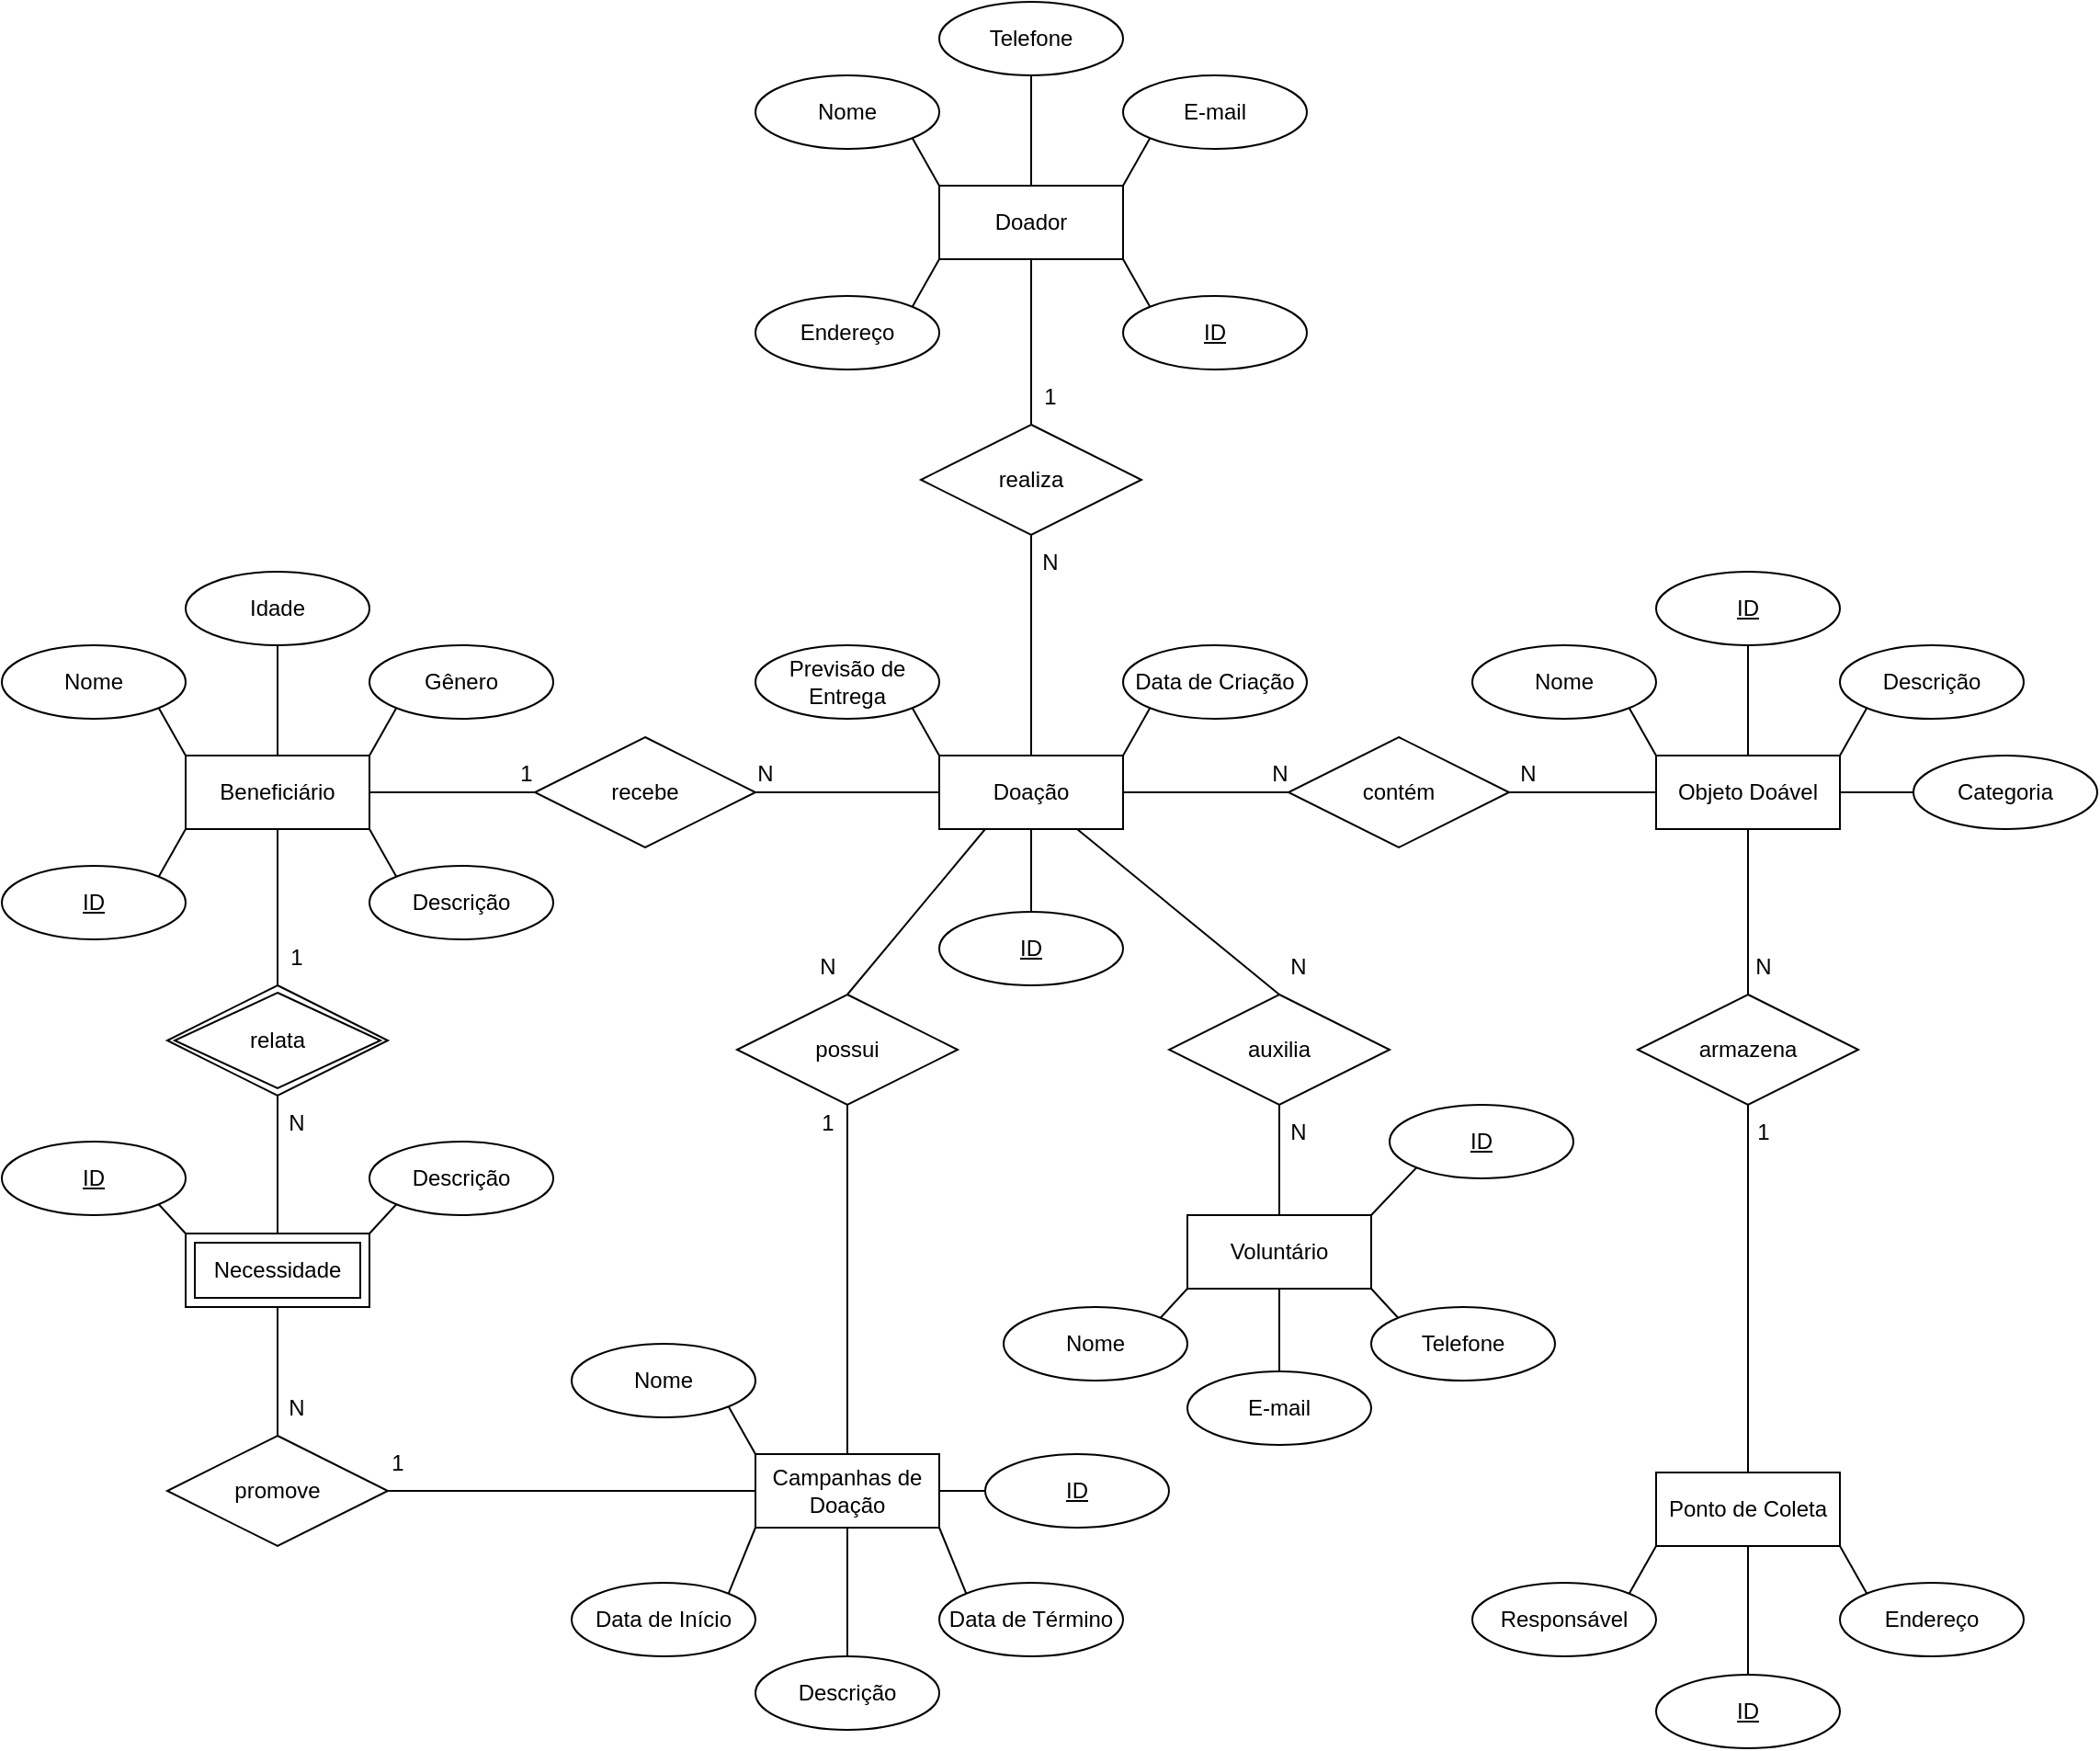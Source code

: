 <mxfile version="24.7.17">
  <diagram name="Página-1" id="pBLr4X96fwQ2ZjiqfxOG">
    <mxGraphModel grid="1" page="1" gridSize="10" guides="1" tooltips="1" connect="1" arrows="1" fold="1" pageScale="1" pageWidth="827" pageHeight="1169" math="0" shadow="0">
      <root>
        <mxCell id="0" />
        <mxCell id="1" parent="0" />
        <mxCell id="Dk4BscwRTzDZ9IHrKNu3-1" value="Doador" style="whiteSpace=wrap;html=1;align=center;" vertex="1" parent="1">
          <mxGeometry x="360" y="110" width="100" height="40" as="geometry" />
        </mxCell>
        <mxCell id="Dk4BscwRTzDZ9IHrKNu3-3" value="Objeto Doável" style="whiteSpace=wrap;html=1;align=center;" vertex="1" parent="1">
          <mxGeometry x="750" y="420" width="100" height="40" as="geometry" />
        </mxCell>
        <mxCell id="Dk4BscwRTzDZ9IHrKNu3-4" value="Doação" style="whiteSpace=wrap;html=1;align=center;" vertex="1" parent="1">
          <mxGeometry x="360" y="420" width="100" height="40" as="geometry" />
        </mxCell>
        <mxCell id="Dk4BscwRTzDZ9IHrKNu3-5" value="Voluntário" style="whiteSpace=wrap;html=1;align=center;" vertex="1" parent="1">
          <mxGeometry x="495" y="670" width="100" height="40" as="geometry" />
        </mxCell>
        <mxCell id="Dk4BscwRTzDZ9IHrKNu3-6" value="Ponto de Coleta" style="whiteSpace=wrap;html=1;align=center;" vertex="1" parent="1">
          <mxGeometry x="750" y="810" width="100" height="40" as="geometry" />
        </mxCell>
        <mxCell id="Dk4BscwRTzDZ9IHrKNu3-8" value="Campanhas de Doação" style="whiteSpace=wrap;html=1;align=center;" vertex="1" parent="1">
          <mxGeometry x="260" y="800" width="100" height="40" as="geometry" />
        </mxCell>
        <mxCell id="Dk4BscwRTzDZ9IHrKNu3-9" value="Nome" style="ellipse;whiteSpace=wrap;html=1;align=center;perimeterSpacing=0;" vertex="1" parent="1">
          <mxGeometry x="260" y="50" width="100" height="40" as="geometry" />
        </mxCell>
        <mxCell id="Dk4BscwRTzDZ9IHrKNu3-10" value="E-mail" style="ellipse;whiteSpace=wrap;html=1;align=center;perimeterSpacing=0;" vertex="1" parent="1">
          <mxGeometry x="460" y="50" width="100" height="40" as="geometry" />
        </mxCell>
        <mxCell id="Dk4BscwRTzDZ9IHrKNu3-11" value="Telefone" style="ellipse;whiteSpace=wrap;html=1;align=center;perimeterSpacing=0;" vertex="1" parent="1">
          <mxGeometry x="360" y="10" width="100" height="40" as="geometry" />
        </mxCell>
        <mxCell id="Dk4BscwRTzDZ9IHrKNu3-13" value="Endereço" style="ellipse;whiteSpace=wrap;html=1;align=center;perimeterSpacing=0;" vertex="1" parent="1">
          <mxGeometry x="260" y="170" width="100" height="40" as="geometry" />
        </mxCell>
        <mxCell id="Dk4BscwRTzDZ9IHrKNu3-14" value="Beneficiário" style="whiteSpace=wrap;html=1;align=center;" vertex="1" parent="1">
          <mxGeometry x="-50" y="420" width="100" height="40" as="geometry" />
        </mxCell>
        <mxCell id="Dk4BscwRTzDZ9IHrKNu3-15" value="Nome" style="ellipse;whiteSpace=wrap;html=1;align=center;" vertex="1" parent="1">
          <mxGeometry x="-150" y="360" width="100" height="40" as="geometry" />
        </mxCell>
        <mxCell id="Dk4BscwRTzDZ9IHrKNu3-16" value="Idade" style="ellipse;whiteSpace=wrap;html=1;align=center;" vertex="1" parent="1">
          <mxGeometry x="-50" y="320" width="100" height="40" as="geometry" />
        </mxCell>
        <mxCell id="Dk4BscwRTzDZ9IHrKNu3-17" value="Gênero" style="ellipse;whiteSpace=wrap;html=1;align=center;" vertex="1" parent="1">
          <mxGeometry x="50" y="360" width="100" height="40" as="geometry" />
        </mxCell>
        <mxCell id="Dk4BscwRTzDZ9IHrKNu3-19" value="Nome" style="ellipse;whiteSpace=wrap;html=1;align=center;" vertex="1" parent="1">
          <mxGeometry x="650" y="360" width="100" height="40" as="geometry" />
        </mxCell>
        <mxCell id="Dk4BscwRTzDZ9IHrKNu3-22" value="Categoria" style="ellipse;whiteSpace=wrap;html=1;align=center;" vertex="1" parent="1">
          <mxGeometry x="890" y="420" width="100" height="40" as="geometry" />
        </mxCell>
        <mxCell id="Dk4BscwRTzDZ9IHrKNu3-23" value="Descrição" style="ellipse;whiteSpace=wrap;html=1;align=center;" vertex="1" parent="1">
          <mxGeometry x="850" y="360" width="100" height="40" as="geometry" />
        </mxCell>
        <mxCell id="Dk4BscwRTzDZ9IHrKNu3-29" value="Data de Criação" style="ellipse;whiteSpace=wrap;html=1;align=center;" vertex="1" parent="1">
          <mxGeometry x="460" y="360" width="100" height="40" as="geometry" />
        </mxCell>
        <mxCell id="Dk4BscwRTzDZ9IHrKNu3-30" value="Previsão de Entrega" style="ellipse;whiteSpace=wrap;html=1;align=center;" vertex="1" parent="1">
          <mxGeometry x="260" y="360" width="100" height="40" as="geometry" />
        </mxCell>
        <mxCell id="Dk4BscwRTzDZ9IHrKNu3-31" value="Nome" style="ellipse;whiteSpace=wrap;html=1;align=center;" vertex="1" parent="1">
          <mxGeometry x="395" y="720" width="100" height="40" as="geometry" />
        </mxCell>
        <mxCell id="Dk4BscwRTzDZ9IHrKNu3-33" value="Telefone" style="ellipse;whiteSpace=wrap;html=1;align=center;" vertex="1" parent="1">
          <mxGeometry x="595" y="720" width="100" height="40" as="geometry" />
        </mxCell>
        <mxCell id="Dk4BscwRTzDZ9IHrKNu3-34" value="E-mail" style="ellipse;whiteSpace=wrap;html=1;align=center;" vertex="1" parent="1">
          <mxGeometry x="495" y="755" width="100" height="40" as="geometry" />
        </mxCell>
        <mxCell id="Dk4BscwRTzDZ9IHrKNu3-35" value="Endereço" style="ellipse;whiteSpace=wrap;html=1;align=center;" vertex="1" parent="1">
          <mxGeometry x="850" y="870" width="100" height="40" as="geometry" />
        </mxCell>
        <mxCell id="Dk4BscwRTzDZ9IHrKNu3-36" value="Responsável" style="ellipse;whiteSpace=wrap;html=1;align=center;" vertex="1" parent="1">
          <mxGeometry x="650" y="870" width="100" height="40" as="geometry" />
        </mxCell>
        <mxCell id="Dk4BscwRTzDZ9IHrKNu3-38" value="Descrição" style="ellipse;whiteSpace=wrap;html=1;align=center;" vertex="1" parent="1">
          <mxGeometry x="50" y="630" width="100" height="40" as="geometry" />
        </mxCell>
        <mxCell id="Dk4BscwRTzDZ9IHrKNu3-40" value="Descrição" style="ellipse;whiteSpace=wrap;html=1;align=center;" vertex="1" parent="1">
          <mxGeometry x="260" y="910" width="100" height="40" as="geometry" />
        </mxCell>
        <mxCell id="Dk4BscwRTzDZ9IHrKNu3-41" value="Nome" style="ellipse;whiteSpace=wrap;html=1;align=center;" vertex="1" parent="1">
          <mxGeometry x="160" y="740" width="100" height="40" as="geometry" />
        </mxCell>
        <mxCell id="Dk4BscwRTzDZ9IHrKNu3-42" value="Data de Início" style="ellipse;whiteSpace=wrap;html=1;align=center;" vertex="1" parent="1">
          <mxGeometry x="160" y="870" width="100" height="40" as="geometry" />
        </mxCell>
        <mxCell id="Dk4BscwRTzDZ9IHrKNu3-43" value="Data de Término" style="ellipse;whiteSpace=wrap;html=1;align=center;" vertex="1" parent="1">
          <mxGeometry x="360" y="870" width="100" height="40" as="geometry" />
        </mxCell>
        <mxCell id="Dk4BscwRTzDZ9IHrKNu3-44" value="" style="endArrow=none;html=1;rounded=0;exitX=0.5;exitY=1;exitDx=0;exitDy=0;entryX=0.5;entryY=0;entryDx=0;entryDy=0;" edge="1" parent="1" source="Dk4BscwRTzDZ9IHrKNu3-11" target="Dk4BscwRTzDZ9IHrKNu3-1">
          <mxGeometry relative="1" as="geometry">
            <mxPoint x="420" y="50" as="sourcePoint" />
            <mxPoint x="580" y="50" as="targetPoint" />
          </mxGeometry>
        </mxCell>
        <mxCell id="Dk4BscwRTzDZ9IHrKNu3-45" value="" style="endArrow=none;html=1;rounded=0;exitX=1;exitY=1;exitDx=0;exitDy=0;entryX=0;entryY=0;entryDx=0;entryDy=0;" edge="1" parent="1" source="Dk4BscwRTzDZ9IHrKNu3-9" target="Dk4BscwRTzDZ9IHrKNu3-1">
          <mxGeometry relative="1" as="geometry">
            <mxPoint x="420" y="50" as="sourcePoint" />
            <mxPoint x="580" y="50" as="targetPoint" />
          </mxGeometry>
        </mxCell>
        <mxCell id="Dk4BscwRTzDZ9IHrKNu3-46" value="" style="endArrow=none;html=1;rounded=0;exitX=1;exitY=0;exitDx=0;exitDy=0;entryX=0;entryY=1;entryDx=0;entryDy=0;" edge="1" parent="1" source="Dk4BscwRTzDZ9IHrKNu3-1" target="Dk4BscwRTzDZ9IHrKNu3-10">
          <mxGeometry relative="1" as="geometry">
            <mxPoint x="420" y="50" as="sourcePoint" />
            <mxPoint x="580" y="50" as="targetPoint" />
          </mxGeometry>
        </mxCell>
        <mxCell id="Dk4BscwRTzDZ9IHrKNu3-47" value="" style="endArrow=none;html=1;rounded=0;exitX=0;exitY=1;exitDx=0;exitDy=0;entryX=1;entryY=0;entryDx=0;entryDy=0;" edge="1" parent="1" source="Dk4BscwRTzDZ9IHrKNu3-1" target="Dk4BscwRTzDZ9IHrKNu3-13">
          <mxGeometry relative="1" as="geometry">
            <mxPoint x="400" y="140" as="sourcePoint" />
            <mxPoint x="560" y="140" as="targetPoint" />
          </mxGeometry>
        </mxCell>
        <mxCell id="Dk4BscwRTzDZ9IHrKNu3-48" value="" style="endArrow=none;html=1;rounded=0;exitX=1;exitY=1;exitDx=0;exitDy=0;entryX=0;entryY=0;entryDx=0;entryDy=0;" edge="1" parent="1" source="Dk4BscwRTzDZ9IHrKNu3-15" target="Dk4BscwRTzDZ9IHrKNu3-14">
          <mxGeometry relative="1" as="geometry">
            <mxPoint x="-220" y="450" as="sourcePoint" />
            <mxPoint x="-60" y="450" as="targetPoint" />
          </mxGeometry>
        </mxCell>
        <mxCell id="Dk4BscwRTzDZ9IHrKNu3-49" value="" style="endArrow=none;html=1;rounded=0;exitX=0;exitY=1;exitDx=0;exitDy=0;entryX=1;entryY=0;entryDx=0;entryDy=0;" edge="1" parent="1" source="Dk4BscwRTzDZ9IHrKNu3-17" target="Dk4BscwRTzDZ9IHrKNu3-14">
          <mxGeometry relative="1" as="geometry">
            <mxPoint x="-220" y="450" as="sourcePoint" />
            <mxPoint x="-60" y="450" as="targetPoint" />
          </mxGeometry>
        </mxCell>
        <mxCell id="Dk4BscwRTzDZ9IHrKNu3-50" value="" style="endArrow=none;html=1;rounded=0;exitX=0.5;exitY=1;exitDx=0;exitDy=0;entryX=0.5;entryY=0;entryDx=0;entryDy=0;" edge="1" parent="1" source="Dk4BscwRTzDZ9IHrKNu3-16" target="Dk4BscwRTzDZ9IHrKNu3-14">
          <mxGeometry relative="1" as="geometry">
            <mxPoint x="-220" y="450" as="sourcePoint" />
            <mxPoint x="-60" y="450" as="targetPoint" />
          </mxGeometry>
        </mxCell>
        <mxCell id="Dk4BscwRTzDZ9IHrKNu3-51" value="realiza" style="shape=rhombus;perimeter=rhombusPerimeter;whiteSpace=wrap;html=1;align=center;" vertex="1" parent="1">
          <mxGeometry x="350" y="240" width="120" height="60" as="geometry" />
        </mxCell>
        <mxCell id="Dk4BscwRTzDZ9IHrKNu3-52" value="" style="endArrow=none;html=1;rounded=0;exitX=0.5;exitY=1;exitDx=0;exitDy=0;entryX=0.5;entryY=0;entryDx=0;entryDy=0;" edge="1" parent="1" source="Dk4BscwRTzDZ9IHrKNu3-1" target="Dk4BscwRTzDZ9IHrKNu3-51">
          <mxGeometry relative="1" as="geometry">
            <mxPoint x="450" y="300" as="sourcePoint" />
            <mxPoint x="409" y="240" as="targetPoint" />
          </mxGeometry>
        </mxCell>
        <mxCell id="Dk4BscwRTzDZ9IHrKNu3-53" value="" style="endArrow=none;html=1;rounded=0;exitX=0.5;exitY=1;exitDx=0;exitDy=0;entryX=0.5;entryY=0;entryDx=0;entryDy=0;" edge="1" parent="1" source="Dk4BscwRTzDZ9IHrKNu3-51" target="Dk4BscwRTzDZ9IHrKNu3-4">
          <mxGeometry relative="1" as="geometry">
            <mxPoint x="450" y="310" as="sourcePoint" />
            <mxPoint x="610" y="310" as="targetPoint" />
          </mxGeometry>
        </mxCell>
        <mxCell id="Dk4BscwRTzDZ9IHrKNu3-55" value="" style="endArrow=none;html=1;rounded=0;exitX=0;exitY=1;exitDx=0;exitDy=0;entryX=1;entryY=0;entryDx=0;entryDy=0;" edge="1" parent="1" source="Dk4BscwRTzDZ9IHrKNu3-29" target="Dk4BscwRTzDZ9IHrKNu3-4">
          <mxGeometry relative="1" as="geometry">
            <mxPoint x="430" y="420" as="sourcePoint" />
            <mxPoint x="590" y="420" as="targetPoint" />
          </mxGeometry>
        </mxCell>
        <mxCell id="Dk4BscwRTzDZ9IHrKNu3-57" value="" style="endArrow=none;html=1;rounded=0;exitX=0;exitY=0;exitDx=0;exitDy=0;entryX=1;entryY=1;entryDx=0;entryDy=0;" edge="1" parent="1" source="Dk4BscwRTzDZ9IHrKNu3-4" target="Dk4BscwRTzDZ9IHrKNu3-30">
          <mxGeometry relative="1" as="geometry">
            <mxPoint x="430" y="420" as="sourcePoint" />
            <mxPoint x="590" y="420" as="targetPoint" />
          </mxGeometry>
        </mxCell>
        <mxCell id="Dk4BscwRTzDZ9IHrKNu3-61" value="" style="endArrow=none;html=1;rounded=0;exitX=1;exitY=0.5;exitDx=0;exitDy=0;entryX=0;entryY=0.5;entryDx=0;entryDy=0;" edge="1" parent="1" source="Dk4BscwRTzDZ9IHrKNu3-3" target="Dk4BscwRTzDZ9IHrKNu3-22">
          <mxGeometry relative="1" as="geometry">
            <mxPoint x="790" y="450" as="sourcePoint" />
            <mxPoint x="950" y="450" as="targetPoint" />
          </mxGeometry>
        </mxCell>
        <mxCell id="Dk4BscwRTzDZ9IHrKNu3-62" value="" style="endArrow=none;html=1;rounded=0;exitX=0;exitY=1;exitDx=0;exitDy=0;entryX=1;entryY=0;entryDx=0;entryDy=0;" edge="1" parent="1" source="Dk4BscwRTzDZ9IHrKNu3-23" target="Dk4BscwRTzDZ9IHrKNu3-3">
          <mxGeometry relative="1" as="geometry">
            <mxPoint x="790" y="450" as="sourcePoint" />
            <mxPoint x="950" y="450" as="targetPoint" />
          </mxGeometry>
        </mxCell>
        <mxCell id="Dk4BscwRTzDZ9IHrKNu3-63" value="" style="endArrow=none;html=1;rounded=0;exitX=1;exitY=1;exitDx=0;exitDy=0;entryX=0;entryY=0;entryDx=0;entryDy=0;" edge="1" parent="1" source="Dk4BscwRTzDZ9IHrKNu3-19" target="Dk4BscwRTzDZ9IHrKNu3-3">
          <mxGeometry relative="1" as="geometry">
            <mxPoint x="790" y="450" as="sourcePoint" />
            <mxPoint x="950" y="450" as="targetPoint" />
          </mxGeometry>
        </mxCell>
        <mxCell id="Dk4BscwRTzDZ9IHrKNu3-64" value="recebe" style="shape=rhombus;perimeter=rhombusPerimeter;whiteSpace=wrap;html=1;align=center;" vertex="1" parent="1">
          <mxGeometry x="140" y="410" width="120" height="60" as="geometry" />
        </mxCell>
        <mxCell id="Dk4BscwRTzDZ9IHrKNu3-65" value="contém" style="shape=rhombus;perimeter=rhombusPerimeter;whiteSpace=wrap;html=1;align=center;" vertex="1" parent="1">
          <mxGeometry x="550" y="410" width="120" height="60" as="geometry" />
        </mxCell>
        <mxCell id="Dk4BscwRTzDZ9IHrKNu3-66" value="auxilia" style="shape=rhombus;perimeter=rhombusPerimeter;whiteSpace=wrap;html=1;align=center;" vertex="1" parent="1">
          <mxGeometry x="485" y="550" width="120" height="60" as="geometry" />
        </mxCell>
        <mxCell id="Dk4BscwRTzDZ9IHrKNu3-69" value="" style="endArrow=none;html=1;rounded=0;exitX=1;exitY=0.5;exitDx=0;exitDy=0;entryX=0;entryY=0.5;entryDx=0;entryDy=0;" edge="1" parent="1" source="Dk4BscwRTzDZ9IHrKNu3-65" target="Dk4BscwRTzDZ9IHrKNu3-3">
          <mxGeometry relative="1" as="geometry">
            <mxPoint x="660" y="450" as="sourcePoint" />
            <mxPoint x="820" y="450" as="targetPoint" />
          </mxGeometry>
        </mxCell>
        <mxCell id="Dk4BscwRTzDZ9IHrKNu3-71" value="" style="endArrow=none;html=1;rounded=0;exitX=1;exitY=0.5;exitDx=0;exitDy=0;entryX=0;entryY=0.5;entryDx=0;entryDy=0;" edge="1" parent="1" source="Dk4BscwRTzDZ9IHrKNu3-4" target="Dk4BscwRTzDZ9IHrKNu3-65">
          <mxGeometry relative="1" as="geometry">
            <mxPoint x="660" y="450" as="sourcePoint" />
            <mxPoint x="820" y="450" as="targetPoint" />
          </mxGeometry>
        </mxCell>
        <mxCell id="Dk4BscwRTzDZ9IHrKNu3-73" value="" style="endArrow=none;html=1;rounded=0;exitX=1;exitY=0.5;exitDx=0;exitDy=0;entryX=0;entryY=0.5;entryDx=0;entryDy=0;" edge="1" parent="1" source="Dk4BscwRTzDZ9IHrKNu3-64" target="Dk4BscwRTzDZ9IHrKNu3-4">
          <mxGeometry relative="1" as="geometry">
            <mxPoint x="270" y="410" as="sourcePoint" />
            <mxPoint x="430" y="410" as="targetPoint" />
          </mxGeometry>
        </mxCell>
        <mxCell id="Dk4BscwRTzDZ9IHrKNu3-74" value="" style="endArrow=none;html=1;rounded=0;exitX=1;exitY=0.5;exitDx=0;exitDy=0;entryX=0;entryY=0.5;entryDx=0;entryDy=0;" edge="1" parent="1" source="Dk4BscwRTzDZ9IHrKNu3-14" target="Dk4BscwRTzDZ9IHrKNu3-64">
          <mxGeometry relative="1" as="geometry">
            <mxPoint x="220" y="430" as="sourcePoint" />
            <mxPoint x="380" y="430" as="targetPoint" />
          </mxGeometry>
        </mxCell>
        <mxCell id="Dk4BscwRTzDZ9IHrKNu3-76" value="" style="endArrow=none;html=1;rounded=0;exitX=0.75;exitY=1;exitDx=0;exitDy=0;entryX=0.5;entryY=0;entryDx=0;entryDy=0;" edge="1" parent="1" source="Dk4BscwRTzDZ9IHrKNu3-4" target="Dk4BscwRTzDZ9IHrKNu3-66">
          <mxGeometry relative="1" as="geometry">
            <mxPoint x="410" y="630" as="sourcePoint" />
            <mxPoint x="570" y="630" as="targetPoint" />
          </mxGeometry>
        </mxCell>
        <mxCell id="Dk4BscwRTzDZ9IHrKNu3-77" value="" style="endArrow=none;html=1;rounded=0;exitX=0.5;exitY=1;exitDx=0;exitDy=0;entryX=0.5;entryY=0;entryDx=0;entryDy=0;" edge="1" parent="1" source="Dk4BscwRTzDZ9IHrKNu3-5" target="Dk4BscwRTzDZ9IHrKNu3-34">
          <mxGeometry relative="1" as="geometry">
            <mxPoint x="605" y="730" as="sourcePoint" />
            <mxPoint x="765" y="730" as="targetPoint" />
          </mxGeometry>
        </mxCell>
        <mxCell id="Dk4BscwRTzDZ9IHrKNu3-78" value="" style="endArrow=none;html=1;rounded=0;exitX=1;exitY=1;exitDx=0;exitDy=0;entryX=0;entryY=0;entryDx=0;entryDy=0;" edge="1" parent="1" source="Dk4BscwRTzDZ9IHrKNu3-5" target="Dk4BscwRTzDZ9IHrKNu3-33">
          <mxGeometry relative="1" as="geometry">
            <mxPoint x="605" y="730" as="sourcePoint" />
            <mxPoint x="765" y="730" as="targetPoint" />
          </mxGeometry>
        </mxCell>
        <mxCell id="Dk4BscwRTzDZ9IHrKNu3-79" value="" style="endArrow=none;html=1;rounded=0;exitX=0;exitY=1;exitDx=0;exitDy=0;entryX=1;entryY=0;entryDx=0;entryDy=0;" edge="1" parent="1" source="Dk4BscwRTzDZ9IHrKNu3-5" target="Dk4BscwRTzDZ9IHrKNu3-31">
          <mxGeometry relative="1" as="geometry">
            <mxPoint x="605" y="730" as="sourcePoint" />
            <mxPoint x="765" y="730" as="targetPoint" />
          </mxGeometry>
        </mxCell>
        <mxCell id="Dk4BscwRTzDZ9IHrKNu3-80" value="" style="endArrow=none;html=1;rounded=0;exitX=0.5;exitY=1;exitDx=0;exitDy=0;entryX=0.5;entryY=0;entryDx=0;entryDy=0;" edge="1" parent="1" source="Dk4BscwRTzDZ9IHrKNu3-66" target="Dk4BscwRTzDZ9IHrKNu3-5">
          <mxGeometry relative="1" as="geometry">
            <mxPoint x="565" y="675" as="sourcePoint" />
            <mxPoint x="725" y="675" as="targetPoint" />
          </mxGeometry>
        </mxCell>
        <mxCell id="Dk4BscwRTzDZ9IHrKNu3-81" value="armazena" style="shape=rhombus;perimeter=rhombusPerimeter;whiteSpace=wrap;html=1;align=center;" vertex="1" parent="1">
          <mxGeometry x="740" y="550" width="120" height="60" as="geometry" />
        </mxCell>
        <mxCell id="Dk4BscwRTzDZ9IHrKNu3-83" value="" style="endArrow=none;html=1;rounded=0;exitX=0.5;exitY=1;exitDx=0;exitDy=0;entryX=0.5;entryY=0;entryDx=0;entryDy=0;" edge="1" parent="1" source="Dk4BscwRTzDZ9IHrKNu3-81" target="Dk4BscwRTzDZ9IHrKNu3-6">
          <mxGeometry relative="1" as="geometry">
            <mxPoint x="700" y="700" as="sourcePoint" />
            <mxPoint x="730" y="785" as="targetPoint" />
          </mxGeometry>
        </mxCell>
        <mxCell id="Dk4BscwRTzDZ9IHrKNu3-84" value="" style="endArrow=none;html=1;rounded=0;exitX=0.5;exitY=1;exitDx=0;exitDy=0;entryX=0.5;entryY=0;entryDx=0;entryDy=0;" edge="1" parent="1" source="Dk4BscwRTzDZ9IHrKNu3-3" target="Dk4BscwRTzDZ9IHrKNu3-81">
          <mxGeometry relative="1" as="geometry">
            <mxPoint x="740" y="580" as="sourcePoint" />
            <mxPoint x="900" y="580" as="targetPoint" />
          </mxGeometry>
        </mxCell>
        <mxCell id="Dk4BscwRTzDZ9IHrKNu3-85" value="" style="endArrow=none;html=1;rounded=0;exitX=1;exitY=0;exitDx=0;exitDy=0;entryX=0;entryY=1;entryDx=0;entryDy=0;" edge="1" parent="1" source="Dk4BscwRTzDZ9IHrKNu3-36" target="Dk4BscwRTzDZ9IHrKNu3-6">
          <mxGeometry relative="1" as="geometry">
            <mxPoint x="730" y="835" as="sourcePoint" />
            <mxPoint x="890" y="835" as="targetPoint" />
          </mxGeometry>
        </mxCell>
        <mxCell id="Dk4BscwRTzDZ9IHrKNu3-86" value="" style="endArrow=none;html=1;rounded=0;exitX=1;exitY=1;exitDx=0;exitDy=0;entryX=0;entryY=0;entryDx=0;entryDy=0;" edge="1" parent="1" source="Dk4BscwRTzDZ9IHrKNu3-6" target="Dk4BscwRTzDZ9IHrKNu3-35">
          <mxGeometry relative="1" as="geometry">
            <mxPoint x="870" y="875" as="sourcePoint" />
            <mxPoint x="1030" y="875" as="targetPoint" />
          </mxGeometry>
        </mxCell>
        <mxCell id="Dk4BscwRTzDZ9IHrKNu3-88" value="" style="endArrow=none;html=1;rounded=0;exitX=0.5;exitY=1;exitDx=0;exitDy=0;entryX=0.5;entryY=0;entryDx=0;entryDy=0;" edge="1" parent="1" source="Dk4BscwRTzDZ9IHrKNu3-14" target="Dk4BscwRTzDZ9IHrKNu3-91">
          <mxGeometry relative="1" as="geometry">
            <mxPoint x="-150" y="510" as="sourcePoint" />
            <mxPoint y="545" as="targetPoint" />
          </mxGeometry>
        </mxCell>
        <mxCell id="Dk4BscwRTzDZ9IHrKNu3-89" value="" style="endArrow=none;html=1;rounded=0;exitX=0.5;exitY=1;exitDx=0;exitDy=0;entryX=0.5;entryY=0;entryDx=0;entryDy=0;" edge="1" parent="1" source="Dk4BscwRTzDZ9IHrKNu3-91" target="Dk4BscwRTzDZ9IHrKNu3-92">
          <mxGeometry relative="1" as="geometry">
            <mxPoint y="590" as="sourcePoint" />
            <mxPoint y="655" as="targetPoint" />
          </mxGeometry>
        </mxCell>
        <mxCell id="Dk4BscwRTzDZ9IHrKNu3-90" value="" style="endArrow=none;html=1;rounded=0;exitX=1;exitY=0;exitDx=0;exitDy=0;entryX=0;entryY=1;entryDx=0;entryDy=0;" edge="1" parent="1" source="Dk4BscwRTzDZ9IHrKNu3-92" target="Dk4BscwRTzDZ9IHrKNu3-38">
          <mxGeometry relative="1" as="geometry">
            <mxPoint x="50" y="655" as="sourcePoint" />
            <mxPoint x="410" y="685" as="targetPoint" />
          </mxGeometry>
        </mxCell>
        <mxCell id="Dk4BscwRTzDZ9IHrKNu3-91" value="relata" style="shape=rhombus;double=1;perimeter=rhombusPerimeter;whiteSpace=wrap;html=1;align=center;" vertex="1" parent="1">
          <mxGeometry x="-60" y="545" width="120" height="60" as="geometry" />
        </mxCell>
        <mxCell id="Dk4BscwRTzDZ9IHrKNu3-92" value="Necessidade" style="shape=ext;margin=3;double=1;whiteSpace=wrap;html=1;align=center;" vertex="1" parent="1">
          <mxGeometry x="-50" y="680" width="100" height="40" as="geometry" />
        </mxCell>
        <mxCell id="Dk4BscwRTzDZ9IHrKNu3-94" value="promove" style="shape=rhombus;perimeter=rhombusPerimeter;whiteSpace=wrap;html=1;align=center;" vertex="1" parent="1">
          <mxGeometry x="-60" y="790" width="120" height="60" as="geometry" />
        </mxCell>
        <mxCell id="Dk4BscwRTzDZ9IHrKNu3-95" value="" style="endArrow=none;html=1;rounded=0;exitX=1;exitY=0;exitDx=0;exitDy=0;entryX=0;entryY=1;entryDx=0;entryDy=0;" edge="1" parent="1" source="Dk4BscwRTzDZ9IHrKNu3-42" target="Dk4BscwRTzDZ9IHrKNu3-8">
          <mxGeometry relative="1" as="geometry">
            <mxPoint x="70" y="850" as="sourcePoint" />
            <mxPoint x="230" y="850" as="targetPoint" />
          </mxGeometry>
        </mxCell>
        <mxCell id="Dk4BscwRTzDZ9IHrKNu3-96" value="" style="endArrow=none;html=1;rounded=0;exitX=1;exitY=1;exitDx=0;exitDy=0;entryX=0;entryY=0;entryDx=0;entryDy=0;" edge="1" parent="1" source="Dk4BscwRTzDZ9IHrKNu3-8" target="Dk4BscwRTzDZ9IHrKNu3-43">
          <mxGeometry relative="1" as="geometry">
            <mxPoint x="400" y="850" as="sourcePoint" />
            <mxPoint x="560" y="850" as="targetPoint" />
          </mxGeometry>
        </mxCell>
        <mxCell id="Dk4BscwRTzDZ9IHrKNu3-97" value="" style="endArrow=none;html=1;rounded=0;exitX=0.5;exitY=1;exitDx=0;exitDy=0;entryX=0.5;entryY=0;entryDx=0;entryDy=0;" edge="1" parent="1" source="Dk4BscwRTzDZ9IHrKNu3-8" target="Dk4BscwRTzDZ9IHrKNu3-40">
          <mxGeometry relative="1" as="geometry">
            <mxPoint x="460" y="810" as="sourcePoint" />
            <mxPoint x="620" y="810" as="targetPoint" />
            <Array as="points" />
          </mxGeometry>
        </mxCell>
        <mxCell id="Dk4BscwRTzDZ9IHrKNu3-98" value="" style="endArrow=none;html=1;rounded=0;exitX=1;exitY=1;exitDx=0;exitDy=0;entryX=0;entryY=0;entryDx=0;entryDy=0;" edge="1" parent="1" source="Dk4BscwRTzDZ9IHrKNu3-41" target="Dk4BscwRTzDZ9IHrKNu3-8">
          <mxGeometry relative="1" as="geometry">
            <mxPoint x="60" y="820" as="sourcePoint" />
            <mxPoint x="220" y="820" as="targetPoint" />
          </mxGeometry>
        </mxCell>
        <mxCell id="Dk4BscwRTzDZ9IHrKNu3-99" value="" style="endArrow=none;html=1;rounded=0;exitX=1;exitY=0.5;exitDx=0;exitDy=0;entryX=0;entryY=0.5;entryDx=0;entryDy=0;" edge="1" parent="1" source="Dk4BscwRTzDZ9IHrKNu3-94" target="Dk4BscwRTzDZ9IHrKNu3-8">
          <mxGeometry relative="1" as="geometry">
            <mxPoint x="95" y="820" as="sourcePoint" />
            <mxPoint x="415" y="750" as="targetPoint" />
          </mxGeometry>
        </mxCell>
        <mxCell id="Dk4BscwRTzDZ9IHrKNu3-100" value="" style="endArrow=none;html=1;rounded=0;exitX=0.5;exitY=1;exitDx=0;exitDy=0;entryX=0.5;entryY=0;entryDx=0;entryDy=0;" edge="1" parent="1" source="Dk4BscwRTzDZ9IHrKNu3-92" target="Dk4BscwRTzDZ9IHrKNu3-94">
          <mxGeometry relative="1" as="geometry">
            <mxPoint y="720" as="sourcePoint" />
            <mxPoint x="160" y="720" as="targetPoint" />
          </mxGeometry>
        </mxCell>
        <mxCell id="Dk4BscwRTzDZ9IHrKNu3-105" value="1" style="text;html=1;align=center;verticalAlign=middle;resizable=0;points=[];autosize=1;strokeColor=none;fillColor=none;" vertex="1" parent="1">
          <mxGeometry x="405" y="210" width="30" height="30" as="geometry" />
        </mxCell>
        <mxCell id="Dk4BscwRTzDZ9IHrKNu3-106" value="N" style="text;html=1;align=center;verticalAlign=middle;resizable=0;points=[];autosize=1;strokeColor=none;fillColor=none;" vertex="1" parent="1">
          <mxGeometry x="405" y="300" width="30" height="30" as="geometry" />
        </mxCell>
        <mxCell id="Dk4BscwRTzDZ9IHrKNu3-107" value="1" style="text;html=1;align=center;verticalAlign=middle;resizable=0;points=[];autosize=1;strokeColor=none;fillColor=none;" vertex="1" parent="1">
          <mxGeometry x="120" y="415" width="30" height="30" as="geometry" />
        </mxCell>
        <mxCell id="Dk4BscwRTzDZ9IHrKNu3-108" value="N" style="text;html=1;align=center;verticalAlign=middle;resizable=0;points=[];autosize=1;strokeColor=none;fillColor=none;" vertex="1" parent="1">
          <mxGeometry x="250" y="415" width="30" height="30" as="geometry" />
        </mxCell>
        <mxCell id="Dk4BscwRTzDZ9IHrKNu3-109" value="N" style="text;html=1;align=center;verticalAlign=middle;resizable=0;points=[];autosize=1;strokeColor=none;fillColor=none;" vertex="1" parent="1">
          <mxGeometry x="530" y="415" width="30" height="30" as="geometry" />
        </mxCell>
        <mxCell id="Dk4BscwRTzDZ9IHrKNu3-110" value="N" style="text;html=1;align=center;verticalAlign=middle;resizable=0;points=[];autosize=1;strokeColor=none;fillColor=none;" vertex="1" parent="1">
          <mxGeometry x="665" y="415" width="30" height="30" as="geometry" />
        </mxCell>
        <mxCell id="Dk4BscwRTzDZ9IHrKNu3-111" value="N" style="text;html=1;align=center;verticalAlign=middle;resizable=0;points=[];autosize=1;strokeColor=none;fillColor=none;" vertex="1" parent="1">
          <mxGeometry x="540" y="520" width="30" height="30" as="geometry" />
        </mxCell>
        <mxCell id="Dk4BscwRTzDZ9IHrKNu3-112" value="N" style="text;html=1;align=center;verticalAlign=middle;resizable=0;points=[];autosize=1;strokeColor=none;fillColor=none;" vertex="1" parent="1">
          <mxGeometry x="540" y="610" width="30" height="30" as="geometry" />
        </mxCell>
        <mxCell id="Dk4BscwRTzDZ9IHrKNu3-113" value="N" style="text;html=1;align=center;verticalAlign=middle;resizable=0;points=[];autosize=1;strokeColor=none;fillColor=none;" vertex="1" parent="1">
          <mxGeometry x="793" y="520" width="30" height="30" as="geometry" />
        </mxCell>
        <mxCell id="Dk4BscwRTzDZ9IHrKNu3-114" value="1" style="text;html=1;align=center;verticalAlign=middle;resizable=0;points=[];autosize=1;strokeColor=none;fillColor=none;" vertex="1" parent="1">
          <mxGeometry x="793" y="610" width="30" height="30" as="geometry" />
        </mxCell>
        <mxCell id="Dk4BscwRTzDZ9IHrKNu3-118" value="1" style="text;html=1;align=center;verticalAlign=middle;resizable=0;points=[];autosize=1;strokeColor=none;fillColor=none;" vertex="1" parent="1">
          <mxGeometry x="-5" y="515" width="30" height="30" as="geometry" />
        </mxCell>
        <mxCell id="Dk4BscwRTzDZ9IHrKNu3-119" value="N" style="text;html=1;align=center;verticalAlign=middle;resizable=0;points=[];autosize=1;strokeColor=none;fillColor=none;" vertex="1" parent="1">
          <mxGeometry x="-5" y="605" width="30" height="30" as="geometry" />
        </mxCell>
        <mxCell id="08XluBNc2gTiM_8n-Gxd-2" value="possui" style="shape=rhombus;perimeter=rhombusPerimeter;whiteSpace=wrap;html=1;align=center;" vertex="1" parent="1">
          <mxGeometry x="250" y="550" width="120" height="60" as="geometry" />
        </mxCell>
        <mxCell id="08XluBNc2gTiM_8n-Gxd-3" value="" style="endArrow=none;html=1;rounded=0;exitX=0.25;exitY=1;exitDx=0;exitDy=0;entryX=0.5;entryY=0;entryDx=0;entryDy=0;" edge="1" parent="1" source="Dk4BscwRTzDZ9IHrKNu3-4" target="08XluBNc2gTiM_8n-Gxd-2">
          <mxGeometry relative="1" as="geometry">
            <mxPoint x="210" y="530" as="sourcePoint" />
            <mxPoint x="370" y="530" as="targetPoint" />
          </mxGeometry>
        </mxCell>
        <mxCell id="08XluBNc2gTiM_8n-Gxd-4" value="" style="endArrow=none;html=1;rounded=0;exitX=0.5;exitY=1;exitDx=0;exitDy=0;entryX=0.5;entryY=0;entryDx=0;entryDy=0;" edge="1" parent="1" source="08XluBNc2gTiM_8n-Gxd-2" target="Dk4BscwRTzDZ9IHrKNu3-8">
          <mxGeometry relative="1" as="geometry">
            <mxPoint x="220" y="710" as="sourcePoint" />
            <mxPoint x="380" y="710" as="targetPoint" />
          </mxGeometry>
        </mxCell>
        <mxCell id="08XluBNc2gTiM_8n-Gxd-5" value="1" style="text;html=1;align=center;verticalAlign=middle;resizable=0;points=[];autosize=1;strokeColor=none;fillColor=none;" vertex="1" parent="1">
          <mxGeometry x="50" y="790" width="30" height="30" as="geometry" />
        </mxCell>
        <mxCell id="08XluBNc2gTiM_8n-Gxd-6" value="N" style="text;html=1;align=center;verticalAlign=middle;resizable=0;points=[];autosize=1;strokeColor=none;fillColor=none;" vertex="1" parent="1">
          <mxGeometry x="-5" y="760" width="30" height="30" as="geometry" />
        </mxCell>
        <mxCell id="08XluBNc2gTiM_8n-Gxd-7" value="1" style="text;html=1;align=center;verticalAlign=middle;resizable=0;points=[];autosize=1;strokeColor=none;fillColor=none;" vertex="1" parent="1">
          <mxGeometry x="284" y="605" width="30" height="30" as="geometry" />
        </mxCell>
        <mxCell id="08XluBNc2gTiM_8n-Gxd-8" value="N" style="text;html=1;align=center;verticalAlign=middle;resizable=0;points=[];autosize=1;strokeColor=none;fillColor=none;" vertex="1" parent="1">
          <mxGeometry x="284" y="520" width="30" height="30" as="geometry" />
        </mxCell>
        <mxCell id="08XluBNc2gTiM_8n-Gxd-12" value="ID" style="ellipse;whiteSpace=wrap;html=1;align=center;fontStyle=4;" vertex="1" parent="1">
          <mxGeometry x="-150" y="480" width="100" height="40" as="geometry" />
        </mxCell>
        <mxCell id="08XluBNc2gTiM_8n-Gxd-13" value="" style="endArrow=none;html=1;rounded=0;exitX=0;exitY=1;exitDx=0;exitDy=0;entryX=1;entryY=0;entryDx=0;entryDy=0;" edge="1" parent="1" source="Dk4BscwRTzDZ9IHrKNu3-14" target="08XluBNc2gTiM_8n-Gxd-12">
          <mxGeometry relative="1" as="geometry">
            <mxPoint x="20" y="470" as="sourcePoint" />
            <mxPoint x="180" y="470" as="targetPoint" />
          </mxGeometry>
        </mxCell>
        <mxCell id="08XluBNc2gTiM_8n-Gxd-14" value="ID" style="ellipse;whiteSpace=wrap;html=1;align=center;fontStyle=4;" vertex="1" parent="1">
          <mxGeometry x="460" y="170" width="100" height="40" as="geometry" />
        </mxCell>
        <mxCell id="08XluBNc2gTiM_8n-Gxd-15" value="" style="endArrow=none;html=1;rounded=0;exitX=1;exitY=1;exitDx=0;exitDy=0;entryX=0;entryY=0;entryDx=0;entryDy=0;" edge="1" parent="1" source="Dk4BscwRTzDZ9IHrKNu3-1" target="08XluBNc2gTiM_8n-Gxd-14">
          <mxGeometry relative="1" as="geometry">
            <mxPoint x="520" y="140" as="sourcePoint" />
            <mxPoint x="680" y="140" as="targetPoint" />
          </mxGeometry>
        </mxCell>
        <mxCell id="08XluBNc2gTiM_8n-Gxd-16" value="ID" style="ellipse;whiteSpace=wrap;html=1;align=center;fontStyle=4;" vertex="1" parent="1">
          <mxGeometry x="360" y="505" width="100" height="40" as="geometry" />
        </mxCell>
        <mxCell id="08XluBNc2gTiM_8n-Gxd-17" value="" style="endArrow=none;html=1;rounded=0;exitX=0.5;exitY=1;exitDx=0;exitDy=0;entryX=0.5;entryY=0;entryDx=0;entryDy=0;" edge="1" parent="1" source="Dk4BscwRTzDZ9IHrKNu3-4" target="08XluBNc2gTiM_8n-Gxd-16">
          <mxGeometry relative="1" as="geometry">
            <mxPoint x="380" y="580" as="sourcePoint" />
            <mxPoint x="540" y="580" as="targetPoint" />
          </mxGeometry>
        </mxCell>
        <mxCell id="08XluBNc2gTiM_8n-Gxd-18" value="ID" style="ellipse;whiteSpace=wrap;html=1;align=center;fontStyle=4;" vertex="1" parent="1">
          <mxGeometry x="750" y="320" width="100" height="40" as="geometry" />
        </mxCell>
        <mxCell id="08XluBNc2gTiM_8n-Gxd-19" value="" style="endArrow=none;html=1;rounded=0;exitX=0.5;exitY=1;exitDx=0;exitDy=0;entryX=0.5;entryY=0;entryDx=0;entryDy=0;" edge="1" parent="1" source="08XluBNc2gTiM_8n-Gxd-18" target="Dk4BscwRTzDZ9IHrKNu3-3">
          <mxGeometry relative="1" as="geometry">
            <mxPoint x="890" y="290" as="sourcePoint" />
            <mxPoint x="1050" y="290" as="targetPoint" />
          </mxGeometry>
        </mxCell>
        <mxCell id="08XluBNc2gTiM_8n-Gxd-20" value="ID" style="ellipse;whiteSpace=wrap;html=1;align=center;fontStyle=4;" vertex="1" parent="1">
          <mxGeometry x="605" y="610" width="100" height="40" as="geometry" />
        </mxCell>
        <mxCell id="08XluBNc2gTiM_8n-Gxd-21" value="" style="endArrow=none;html=1;rounded=0;exitX=0;exitY=1;exitDx=0;exitDy=0;entryX=1;entryY=0;entryDx=0;entryDy=0;" edge="1" parent="1" source="08XluBNc2gTiM_8n-Gxd-20" target="Dk4BscwRTzDZ9IHrKNu3-5">
          <mxGeometry relative="1" as="geometry">
            <mxPoint x="630" y="690" as="sourcePoint" />
            <mxPoint x="790" y="690" as="targetPoint" />
          </mxGeometry>
        </mxCell>
        <mxCell id="08XluBNc2gTiM_8n-Gxd-22" value="ID" style="ellipse;whiteSpace=wrap;html=1;align=center;fontStyle=4;" vertex="1" parent="1">
          <mxGeometry x="750" y="920" width="100" height="40" as="geometry" />
        </mxCell>
        <mxCell id="08XluBNc2gTiM_8n-Gxd-23" value="" style="endArrow=none;html=1;rounded=0;exitX=0.5;exitY=1;exitDx=0;exitDy=0;entryX=0.5;entryY=0;entryDx=0;entryDy=0;" edge="1" parent="1" source="Dk4BscwRTzDZ9IHrKNu3-6" target="08XluBNc2gTiM_8n-Gxd-22">
          <mxGeometry relative="1" as="geometry">
            <mxPoint x="620" y="1000" as="sourcePoint" />
            <mxPoint x="780" y="1000" as="targetPoint" />
          </mxGeometry>
        </mxCell>
        <mxCell id="08XluBNc2gTiM_8n-Gxd-24" value="ID" style="ellipse;whiteSpace=wrap;html=1;align=center;fontStyle=4;" vertex="1" parent="1">
          <mxGeometry x="-150" y="630" width="100" height="40" as="geometry" />
        </mxCell>
        <mxCell id="08XluBNc2gTiM_8n-Gxd-25" value="" style="endArrow=none;html=1;rounded=0;entryX=0;entryY=0;entryDx=0;entryDy=0;exitX=1;exitY=1;exitDx=0;exitDy=0;" edge="1" parent="1" source="08XluBNc2gTiM_8n-Gxd-24" target="Dk4BscwRTzDZ9IHrKNu3-92">
          <mxGeometry relative="1" as="geometry">
            <mxPoint x="-240" y="720" as="sourcePoint" />
            <mxPoint x="-80" y="720" as="targetPoint" />
          </mxGeometry>
        </mxCell>
        <mxCell id="08XluBNc2gTiM_8n-Gxd-26" value="ID" style="ellipse;whiteSpace=wrap;html=1;align=center;fontStyle=4;" vertex="1" parent="1">
          <mxGeometry x="385" y="800" width="100" height="40" as="geometry" />
        </mxCell>
        <mxCell id="08XluBNc2gTiM_8n-Gxd-27" value="" style="endArrow=none;html=1;rounded=0;entryX=0;entryY=0.5;entryDx=0;entryDy=0;exitX=1;exitY=0.5;exitDx=0;exitDy=0;" edge="1" parent="1" source="Dk4BscwRTzDZ9IHrKNu3-8" target="08XluBNc2gTiM_8n-Gxd-26">
          <mxGeometry relative="1" as="geometry">
            <mxPoint x="320" y="680" as="sourcePoint" />
            <mxPoint x="480" y="680" as="targetPoint" />
          </mxGeometry>
        </mxCell>
        <mxCell id="08XluBNc2gTiM_8n-Gxd-28" value="Descrição" style="ellipse;whiteSpace=wrap;html=1;align=center;" vertex="1" parent="1">
          <mxGeometry x="50" y="480" width="100" height="40" as="geometry" />
        </mxCell>
        <mxCell id="08XluBNc2gTiM_8n-Gxd-29" value="" style="endArrow=none;html=1;rounded=0;exitX=1;exitY=1;exitDx=0;exitDy=0;entryX=0;entryY=0;entryDx=0;entryDy=0;" edge="1" parent="1" source="Dk4BscwRTzDZ9IHrKNu3-14" target="08XluBNc2gTiM_8n-Gxd-28">
          <mxGeometry relative="1" as="geometry">
            <mxPoint x="70" y="540" as="sourcePoint" />
            <mxPoint x="230" y="540" as="targetPoint" />
          </mxGeometry>
        </mxCell>
      </root>
    </mxGraphModel>
  </diagram>
</mxfile>
